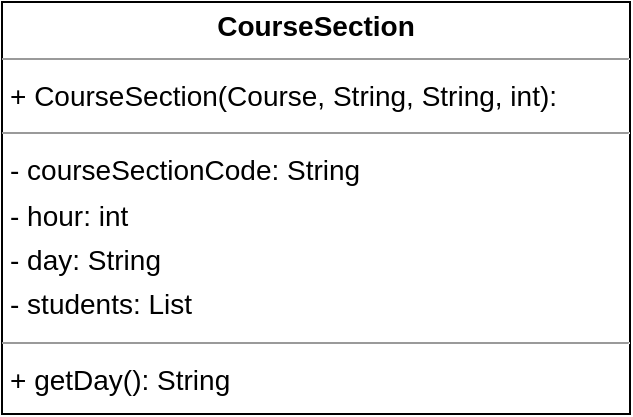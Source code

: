 <mxfile version="22.1.1" type="device">
  <diagram name="Sayfa -1" id="kKYiHSTF7WySX1RAql4Y">
    <mxGraphModel dx="223" dy="530" grid="1" gridSize="10" guides="1" tooltips="1" connect="1" arrows="1" fold="1" page="1" pageScale="1" pageWidth="827" pageHeight="1169" math="0" shadow="0">
      <root>
        <mxCell id="0" />
        <mxCell id="1" parent="0" />
        <mxCell id="Kb33Z11pSWbRqsPkbMk0-1" value="&lt;p style=&quot;margin:0px;margin-top:4px;text-align:center;&quot;&gt;&lt;b&gt;CourseSection&lt;/b&gt;&lt;/p&gt;&lt;hr size=&quot;1&quot;/&gt;&lt;p style=&quot;margin:0 0 0 4px;line-height:1.6;&quot;&gt;+ CourseSection(Course, String, String, int): &lt;/p&gt;&lt;hr size=&quot;1&quot;/&gt;&lt;p style=&quot;margin:0 0 0 4px;line-height:1.6;&quot;&gt;- courseSectionCode: String&lt;br/&gt;- hour: int&lt;br/&gt;- day: String&lt;br/&gt;- students: List&lt;/p&gt;&lt;hr size=&quot;1&quot;/&gt;&lt;p style=&quot;margin:0 0 0 4px;line-height:1.6;&quot;&gt;+ getDay(): String&lt;/p&gt;" style="verticalAlign=top;align=left;overflow=fill;fontSize=14;fontFamily=Helvetica;html=1;rounded=0;shadow=0;comic=0;labelBackgroundColor=none;strokeWidth=1;" vertex="1" parent="1">
          <mxGeometry x="1084" y="94" width="314" height="206" as="geometry" />
        </mxCell>
      </root>
    </mxGraphModel>
  </diagram>
</mxfile>
